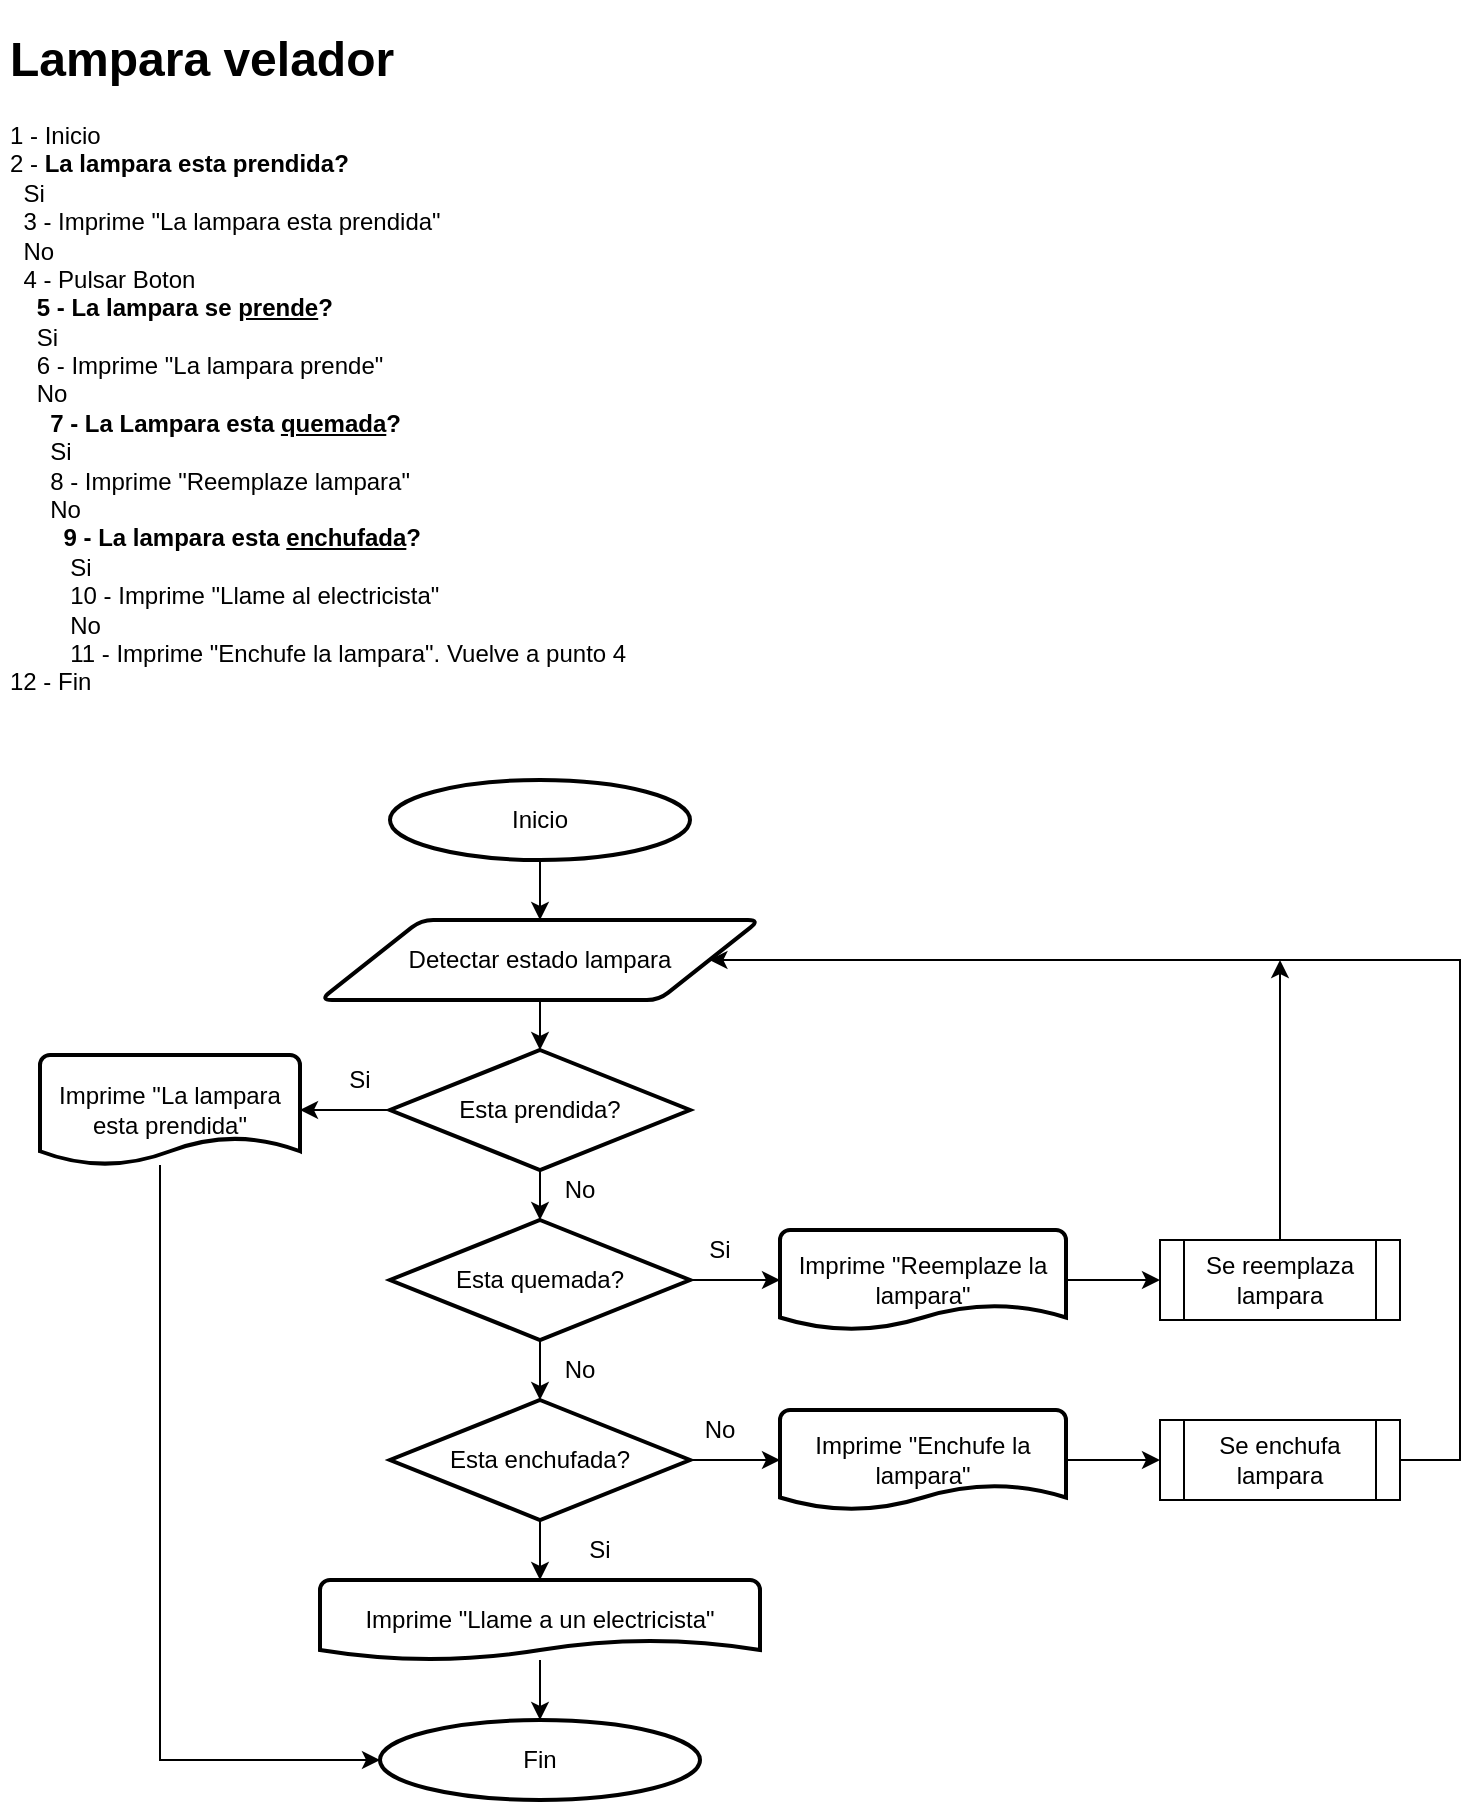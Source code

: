 <mxfile version="21.1.2" type="github">
  <diagram name="Página-1" id="7hT3riUat1Lvi58DEs5a">
    <mxGraphModel dx="1862" dy="532" grid="1" gridSize="10" guides="1" tooltips="1" connect="1" arrows="1" fold="1" page="1" pageScale="1" pageWidth="827" pageHeight="1169" math="0" shadow="0">
      <root>
        <mxCell id="0" />
        <mxCell id="1" parent="0" />
        <mxCell id="OqXUxo3so3ymGHdo6bM8-2" value="&lt;h1&gt;Lampara velador&lt;/h1&gt;&lt;p&gt;1 - Inicio&lt;br&gt;2 - &lt;b&gt;La lampara esta prendida?&lt;/b&gt;&lt;br&gt;&lt;span style=&quot;white-space: pre;&quot;&gt; &lt;span style=&quot;white-space: pre;&quot;&gt;	&lt;/span&gt;&lt;/span&gt;Si&lt;br&gt;&lt;span style=&quot;white-space: pre;&quot;&gt; &lt;span style=&quot;white-space: pre;&quot;&gt;	&lt;/span&gt;&lt;/span&gt;3 - Imprime &quot;La lampara esta prendida&quot;&lt;br&gt;&lt;span style=&quot;white-space: pre;&quot;&gt; &lt;span style=&quot;white-space: pre;&quot;&gt;	&lt;/span&gt;&lt;/span&gt;No&lt;br&gt;&lt;span style=&quot;white-space: pre;&quot;&gt; &lt;span style=&quot;white-space: pre;&quot;&gt;	&lt;/span&gt;&lt;/span&gt;4 - Pulsar Boton&lt;br&gt;&lt;span style=&quot;white-space: pre;&quot;&gt; &lt;/span&gt;&lt;span style=&quot;white-space: pre;&quot;&gt; &lt;span style=&quot;white-space: pre;&quot;&gt;	&lt;/span&gt;&lt;span style=&quot;white-space: pre;&quot;&gt;	&lt;/span&gt;&lt;/span&gt;&lt;b&gt;5 - La lampara se &lt;u&gt;prende&lt;/u&gt;?&lt;/b&gt;&lt;br&gt;&lt;span style=&quot;white-space: pre;&quot;&gt; &lt;/span&gt;&lt;span style=&quot;white-space: pre;&quot;&gt; &lt;span style=&quot;white-space: pre;&quot;&gt;	&lt;/span&gt;&lt;span style=&quot;white-space: pre;&quot;&gt;	&lt;/span&gt;&lt;/span&gt;Si&lt;br&gt;&lt;span style=&quot;white-space: pre;&quot;&gt; &lt;/span&gt;&lt;span style=&quot;white-space: pre;&quot;&gt; &lt;span style=&quot;white-space: pre;&quot;&gt;	&lt;/span&gt;&lt;span style=&quot;white-space: pre;&quot;&gt;	&lt;/span&gt;&lt;/span&gt;6 - Imprime &quot;La lampara prende&quot;&lt;br&gt;&lt;span style=&quot;white-space: pre;&quot;&gt; &lt;/span&gt;&lt;span style=&quot;white-space: pre;&quot;&gt; &lt;span style=&quot;white-space: pre;&quot;&gt;	&lt;/span&gt;&lt;span style=&quot;white-space: pre;&quot;&gt;	&lt;/span&gt;&lt;/span&gt;No&lt;br&gt;&lt;span style=&quot;white-space: pre;&quot;&gt; &lt;/span&gt;&lt;span style=&quot;white-space: pre;&quot;&gt; &lt;/span&gt;&lt;span style=&quot;white-space: pre;&quot;&gt; &lt;span style=&quot;white-space: pre;&quot;&gt;	&lt;/span&gt;&lt;span style=&quot;white-space: pre;&quot;&gt;	&lt;span style=&quot;white-space: pre;&quot;&gt;	&lt;/span&gt;&lt;/span&gt;&lt;/span&gt;&lt;b&gt;7 - La Lampara esta &lt;u&gt;quemada&lt;/u&gt;?&lt;/b&gt;&lt;br&gt;&lt;span style=&quot;white-space: pre;&quot;&gt; &lt;/span&gt;&lt;span style=&quot;white-space: pre;&quot;&gt; &lt;/span&gt;&lt;span style=&quot;white-space: pre;&quot;&gt; &lt;span style=&quot;white-space: pre;&quot;&gt;	&lt;/span&gt;&lt;span style=&quot;white-space: pre;&quot;&gt;	&lt;/span&gt;&lt;span style=&quot;white-space: pre;&quot;&gt;	&lt;/span&gt;&lt;/span&gt;Si&lt;br&gt;&lt;span style=&quot;white-space: pre;&quot;&gt; &lt;/span&gt;&lt;span style=&quot;white-space: pre;&quot;&gt; &lt;/span&gt;&lt;span style=&quot;white-space: pre;&quot;&gt; &lt;span style=&quot;white-space: pre;&quot;&gt;	&lt;/span&gt;&lt;span style=&quot;white-space: pre;&quot;&gt;	&lt;/span&gt;&lt;span style=&quot;white-space: pre;&quot;&gt;	&lt;/span&gt;&lt;/span&gt;8 - Imprime &quot;Reemplaze lampara&quot;&lt;br&gt;&lt;span style=&quot;white-space: pre;&quot;&gt; &lt;/span&gt;&lt;span style=&quot;white-space: pre;&quot;&gt; &lt;/span&gt;&lt;span style=&quot;white-space: pre;&quot;&gt; &lt;span style=&quot;white-space: pre;&quot;&gt;	&lt;/span&gt;&lt;span style=&quot;white-space: pre;&quot;&gt;	&lt;/span&gt;&lt;span style=&quot;white-space: pre;&quot;&gt;	&lt;/span&gt;&lt;/span&gt;No&lt;br&gt;&lt;span style=&quot;white-space: pre;&quot;&gt; &lt;/span&gt;&lt;span style=&quot;white-space: pre;&quot;&gt; &lt;/span&gt;&lt;span style=&quot;white-space: pre;&quot;&gt; &lt;span style=&quot;white-space: pre;&quot;&gt; &lt;span style=&quot;white-space: pre;&quot;&gt;	&lt;/span&gt;&lt;span style=&quot;white-space: pre;&quot;&gt;	&lt;/span&gt;&lt;span style=&quot;white-space: pre;&quot;&gt;	&lt;/span&gt;&lt;span style=&quot;white-space: pre;&quot;&gt;	&lt;/span&gt;&lt;/span&gt;&lt;/span&gt;&lt;b&gt;9 - La lampara esta &lt;u&gt;enchufada&lt;/u&gt;?&lt;/b&gt;&lt;br&gt;&lt;span style=&quot;white-space: pre;&quot;&gt; &lt;/span&gt;&lt;span style=&quot;white-space: pre;&quot;&gt; &lt;/span&gt;&lt;span style=&quot;white-space: pre;&quot;&gt; &lt;span style=&quot;white-space: pre;&quot;&gt; &lt;span style=&quot;white-space: pre;&quot;&gt;	&lt;/span&gt;&lt;span style=&quot;white-space: pre;&quot;&gt;	&lt;/span&gt;&lt;span style=&quot;white-space: pre;&quot;&gt;	&lt;/span&gt;&lt;span style=&quot;white-space: pre;&quot;&gt;	&lt;/span&gt;&lt;span style=&quot;white-space: pre;&quot;&gt;	&lt;/span&gt;&lt;/span&gt;&lt;/span&gt;Si&lt;br&gt;&lt;span style=&quot;white-space: pre;&quot;&gt; &lt;/span&gt;&lt;span style=&quot;white-space: pre;&quot;&gt; &lt;/span&gt;&lt;span style=&quot;white-space: pre;&quot;&gt; &lt;/span&gt;&lt;span style=&quot;white-space: pre;&quot;&gt; &lt;span style=&quot;white-space: pre;&quot;&gt;	&lt;/span&gt;&lt;span style=&quot;white-space: pre;&quot;&gt;	&lt;/span&gt;&lt;span style=&quot;white-space: pre;&quot;&gt;	&lt;/span&gt;&lt;span style=&quot;white-space: pre;&quot;&gt;	&lt;/span&gt;&lt;span style=&quot;white-space: pre;&quot;&gt;	&lt;/span&gt;&lt;/span&gt;10 - Imprime &quot;Llame al electricista&quot;&lt;br&gt;&lt;span style=&quot;white-space: pre;&quot;&gt; &lt;/span&gt;&lt;span style=&quot;white-space: pre;&quot;&gt; &lt;/span&gt;&lt;span style=&quot;white-space: pre;&quot;&gt; &lt;/span&gt;&lt;span style=&quot;white-space: pre;&quot;&gt; &lt;span style=&quot;white-space: pre;&quot;&gt;	&lt;/span&gt;&lt;span style=&quot;white-space: pre;&quot;&gt;	&lt;/span&gt;&lt;span style=&quot;white-space: pre;&quot;&gt;	&lt;/span&gt;&lt;span style=&quot;white-space: pre;&quot;&gt;	&lt;/span&gt;&lt;span style=&quot;white-space: pre;&quot;&gt;	&lt;/span&gt;&lt;/span&gt;No&lt;br&gt;&lt;span style=&quot;white-space: pre;&quot;&gt; &lt;/span&gt;&lt;span style=&quot;white-space: pre;&quot;&gt; &lt;/span&gt;&lt;span style=&quot;white-space: pre;&quot;&gt; &lt;/span&gt;&lt;span style=&quot;white-space: pre;&quot;&gt; &lt;span style=&quot;white-space: pre;&quot;&gt;	&lt;/span&gt;&lt;span style=&quot;white-space: pre;&quot;&gt;	&lt;/span&gt;&lt;span style=&quot;white-space: pre;&quot;&gt;	&lt;/span&gt;&lt;span style=&quot;white-space: pre;&quot;&gt;	&lt;/span&gt;&lt;span style=&quot;white-space: pre;&quot;&gt;	&lt;/span&gt;&lt;/span&gt;11 - Imprime &quot;Enchufe la lampara&quot;. Vuelve a punto 4&lt;br&gt;12 - Fin&lt;br&gt;&lt;br&gt;&lt;span style=&quot;white-space: pre;&quot;&gt; &lt;/span&gt;&lt;span style=&quot;white-space: pre;&quot;&gt; &lt;/span&gt;&lt;span style=&quot;white-space: pre;&quot;&gt; &lt;/span&gt;&lt;br&gt;&lt;/p&gt;" style="text;html=1;strokeColor=none;fillColor=none;spacing=5;spacingTop=-20;whiteSpace=wrap;overflow=hidden;rounded=0;" parent="1" vertex="1">
          <mxGeometry x="-810" y="20" width="420" height="390" as="geometry" />
        </mxCell>
        <mxCell id="HCWA2Yn8gg4PXMamcmp2-7" style="edgeStyle=orthogonalEdgeStyle;rounded=0;orthogonalLoop=1;jettySize=auto;html=1;entryX=0.5;entryY=0;entryDx=0;entryDy=0;" edge="1" parent="1" source="HCWA2Yn8gg4PXMamcmp2-1" target="HCWA2Yn8gg4PXMamcmp2-3">
          <mxGeometry relative="1" as="geometry" />
        </mxCell>
        <mxCell id="HCWA2Yn8gg4PXMamcmp2-1" value="Inicio" style="strokeWidth=2;html=1;shape=mxgraph.flowchart.start_1;whiteSpace=wrap;" vertex="1" parent="1">
          <mxGeometry x="-615" y="400" width="150" height="40" as="geometry" />
        </mxCell>
        <mxCell id="HCWA2Yn8gg4PXMamcmp2-2" value="Fin" style="strokeWidth=2;html=1;shape=mxgraph.flowchart.start_1;whiteSpace=wrap;" vertex="1" parent="1">
          <mxGeometry x="-620" y="870" width="160" height="40" as="geometry" />
        </mxCell>
        <mxCell id="HCWA2Yn8gg4PXMamcmp2-8" style="edgeStyle=orthogonalEdgeStyle;rounded=0;orthogonalLoop=1;jettySize=auto;html=1;entryX=0.5;entryY=0;entryDx=0;entryDy=0;entryPerimeter=0;" edge="1" parent="1" source="HCWA2Yn8gg4PXMamcmp2-3" target="HCWA2Yn8gg4PXMamcmp2-4">
          <mxGeometry relative="1" as="geometry" />
        </mxCell>
        <mxCell id="HCWA2Yn8gg4PXMamcmp2-3" value="Detectar estado lampara" style="shape=parallelogram;html=1;strokeWidth=2;perimeter=parallelogramPerimeter;whiteSpace=wrap;rounded=1;arcSize=12;size=0.23;" vertex="1" parent="1">
          <mxGeometry x="-650" y="470" width="220" height="40" as="geometry" />
        </mxCell>
        <mxCell id="HCWA2Yn8gg4PXMamcmp2-9" style="edgeStyle=orthogonalEdgeStyle;rounded=0;orthogonalLoop=1;jettySize=auto;html=1;entryX=0.5;entryY=0;entryDx=0;entryDy=0;entryPerimeter=0;" edge="1" parent="1" source="HCWA2Yn8gg4PXMamcmp2-4" target="HCWA2Yn8gg4PXMamcmp2-5">
          <mxGeometry relative="1" as="geometry" />
        </mxCell>
        <mxCell id="HCWA2Yn8gg4PXMamcmp2-18" style="edgeStyle=orthogonalEdgeStyle;rounded=0;orthogonalLoop=1;jettySize=auto;html=1;" edge="1" parent="1" source="HCWA2Yn8gg4PXMamcmp2-4" target="HCWA2Yn8gg4PXMamcmp2-14">
          <mxGeometry relative="1" as="geometry" />
        </mxCell>
        <mxCell id="HCWA2Yn8gg4PXMamcmp2-4" value="Esta prendida?" style="strokeWidth=2;html=1;shape=mxgraph.flowchart.decision;whiteSpace=wrap;" vertex="1" parent="1">
          <mxGeometry x="-615" y="535" width="150" height="60" as="geometry" />
        </mxCell>
        <mxCell id="HCWA2Yn8gg4PXMamcmp2-10" style="edgeStyle=orthogonalEdgeStyle;rounded=0;orthogonalLoop=1;jettySize=auto;html=1;entryX=0.5;entryY=0;entryDx=0;entryDy=0;entryPerimeter=0;" edge="1" parent="1" source="HCWA2Yn8gg4PXMamcmp2-5" target="HCWA2Yn8gg4PXMamcmp2-6">
          <mxGeometry relative="1" as="geometry" />
        </mxCell>
        <mxCell id="HCWA2Yn8gg4PXMamcmp2-19" style="edgeStyle=orthogonalEdgeStyle;rounded=0;orthogonalLoop=1;jettySize=auto;html=1;entryX=0;entryY=0.5;entryDx=0;entryDy=0;entryPerimeter=0;" edge="1" parent="1" source="HCWA2Yn8gg4PXMamcmp2-5" target="HCWA2Yn8gg4PXMamcmp2-17">
          <mxGeometry relative="1" as="geometry" />
        </mxCell>
        <mxCell id="HCWA2Yn8gg4PXMamcmp2-5" value="Esta quemada?" style="strokeWidth=2;html=1;shape=mxgraph.flowchart.decision;whiteSpace=wrap;" vertex="1" parent="1">
          <mxGeometry x="-615" y="620" width="150" height="60" as="geometry" />
        </mxCell>
        <mxCell id="HCWA2Yn8gg4PXMamcmp2-22" style="edgeStyle=orthogonalEdgeStyle;rounded=0;orthogonalLoop=1;jettySize=auto;html=1;entryX=0.5;entryY=0;entryDx=0;entryDy=0;entryPerimeter=0;" edge="1" parent="1" source="HCWA2Yn8gg4PXMamcmp2-6" target="HCWA2Yn8gg4PXMamcmp2-21">
          <mxGeometry relative="1" as="geometry" />
        </mxCell>
        <mxCell id="HCWA2Yn8gg4PXMamcmp2-24" style="edgeStyle=orthogonalEdgeStyle;rounded=0;orthogonalLoop=1;jettySize=auto;html=1;entryX=0;entryY=0.5;entryDx=0;entryDy=0;entryPerimeter=0;" edge="1" parent="1" source="HCWA2Yn8gg4PXMamcmp2-6" target="HCWA2Yn8gg4PXMamcmp2-11">
          <mxGeometry relative="1" as="geometry" />
        </mxCell>
        <mxCell id="HCWA2Yn8gg4PXMamcmp2-6" value="Esta enchufada?" style="strokeWidth=2;html=1;shape=mxgraph.flowchart.decision;whiteSpace=wrap;" vertex="1" parent="1">
          <mxGeometry x="-615" y="710" width="150" height="60" as="geometry" />
        </mxCell>
        <mxCell id="HCWA2Yn8gg4PXMamcmp2-34" style="edgeStyle=orthogonalEdgeStyle;rounded=0;orthogonalLoop=1;jettySize=auto;html=1;entryX=0;entryY=0.5;entryDx=0;entryDy=0;" edge="1" parent="1" source="HCWA2Yn8gg4PXMamcmp2-11" target="HCWA2Yn8gg4PXMamcmp2-32">
          <mxGeometry relative="1" as="geometry" />
        </mxCell>
        <mxCell id="HCWA2Yn8gg4PXMamcmp2-11" value="Imprime &quot;Enchufe la lampara&quot;" style="strokeWidth=2;html=1;shape=mxgraph.flowchart.document2;whiteSpace=wrap;size=0.25;" vertex="1" parent="1">
          <mxGeometry x="-420" y="715" width="143" height="50" as="geometry" />
        </mxCell>
        <mxCell id="HCWA2Yn8gg4PXMamcmp2-37" style="edgeStyle=orthogonalEdgeStyle;rounded=0;orthogonalLoop=1;jettySize=auto;html=1;entryX=0;entryY=0.5;entryDx=0;entryDy=0;entryPerimeter=0;" edge="1" parent="1" source="HCWA2Yn8gg4PXMamcmp2-14" target="HCWA2Yn8gg4PXMamcmp2-2">
          <mxGeometry relative="1" as="geometry">
            <Array as="points">
              <mxPoint x="-730" y="890" />
            </Array>
          </mxGeometry>
        </mxCell>
        <mxCell id="HCWA2Yn8gg4PXMamcmp2-14" value="Imprime &quot;La lampara esta prendida&quot;" style="strokeWidth=2;html=1;shape=mxgraph.flowchart.document2;whiteSpace=wrap;size=0.25;" vertex="1" parent="1">
          <mxGeometry x="-790" y="537.5" width="130" height="55" as="geometry" />
        </mxCell>
        <mxCell id="HCWA2Yn8gg4PXMamcmp2-33" style="edgeStyle=orthogonalEdgeStyle;rounded=0;orthogonalLoop=1;jettySize=auto;html=1;entryX=0;entryY=0.5;entryDx=0;entryDy=0;" edge="1" parent="1" source="HCWA2Yn8gg4PXMamcmp2-17" target="HCWA2Yn8gg4PXMamcmp2-31">
          <mxGeometry relative="1" as="geometry" />
        </mxCell>
        <mxCell id="HCWA2Yn8gg4PXMamcmp2-17" value="Imprime &quot;Reemplaze la lampara&quot;" style="strokeWidth=2;html=1;shape=mxgraph.flowchart.document2;whiteSpace=wrap;size=0.25;" vertex="1" parent="1">
          <mxGeometry x="-420" y="625" width="143" height="50" as="geometry" />
        </mxCell>
        <mxCell id="HCWA2Yn8gg4PXMamcmp2-23" style="edgeStyle=orthogonalEdgeStyle;rounded=0;orthogonalLoop=1;jettySize=auto;html=1;entryX=0.5;entryY=0;entryDx=0;entryDy=0;entryPerimeter=0;" edge="1" parent="1" source="HCWA2Yn8gg4PXMamcmp2-21" target="HCWA2Yn8gg4PXMamcmp2-2">
          <mxGeometry relative="1" as="geometry" />
        </mxCell>
        <mxCell id="HCWA2Yn8gg4PXMamcmp2-21" value="Imprime &quot;Llame a un electricista&quot;" style="strokeWidth=2;html=1;shape=mxgraph.flowchart.document2;whiteSpace=wrap;size=0.25;" vertex="1" parent="1">
          <mxGeometry x="-650" y="800" width="220" height="40" as="geometry" />
        </mxCell>
        <mxCell id="HCWA2Yn8gg4PXMamcmp2-25" value="No" style="text;html=1;strokeColor=none;fillColor=none;align=center;verticalAlign=middle;whiteSpace=wrap;rounded=0;" vertex="1" parent="1">
          <mxGeometry x="-550" y="590" width="60" height="30" as="geometry" />
        </mxCell>
        <mxCell id="HCWA2Yn8gg4PXMamcmp2-26" value="No" style="text;html=1;strokeColor=none;fillColor=none;align=center;verticalAlign=middle;whiteSpace=wrap;rounded=0;" vertex="1" parent="1">
          <mxGeometry x="-550" y="680" width="60" height="30" as="geometry" />
        </mxCell>
        <mxCell id="HCWA2Yn8gg4PXMamcmp2-27" value="No" style="text;html=1;strokeColor=none;fillColor=none;align=center;verticalAlign=middle;whiteSpace=wrap;rounded=0;" vertex="1" parent="1">
          <mxGeometry x="-480" y="710" width="60" height="30" as="geometry" />
        </mxCell>
        <mxCell id="HCWA2Yn8gg4PXMamcmp2-28" value="Si" style="text;html=1;strokeColor=none;fillColor=none;align=center;verticalAlign=middle;whiteSpace=wrap;rounded=0;" vertex="1" parent="1">
          <mxGeometry x="-540" y="770" width="60" height="30" as="geometry" />
        </mxCell>
        <mxCell id="HCWA2Yn8gg4PXMamcmp2-29" value="Si" style="text;html=1;strokeColor=none;fillColor=none;align=center;verticalAlign=middle;whiteSpace=wrap;rounded=0;" vertex="1" parent="1">
          <mxGeometry x="-480" y="620" width="60" height="30" as="geometry" />
        </mxCell>
        <mxCell id="HCWA2Yn8gg4PXMamcmp2-30" value="Si" style="text;html=1;strokeColor=none;fillColor=none;align=center;verticalAlign=middle;whiteSpace=wrap;rounded=0;" vertex="1" parent="1">
          <mxGeometry x="-660" y="535" width="60" height="30" as="geometry" />
        </mxCell>
        <mxCell id="HCWA2Yn8gg4PXMamcmp2-38" style="edgeStyle=orthogonalEdgeStyle;rounded=0;orthogonalLoop=1;jettySize=auto;html=1;" edge="1" parent="1" source="HCWA2Yn8gg4PXMamcmp2-31">
          <mxGeometry relative="1" as="geometry">
            <mxPoint x="-170" y="490" as="targetPoint" />
          </mxGeometry>
        </mxCell>
        <mxCell id="HCWA2Yn8gg4PXMamcmp2-31" value="Se reemplaza&lt;br&gt;lampara" style="shape=process;whiteSpace=wrap;html=1;backgroundOutline=1;" vertex="1" parent="1">
          <mxGeometry x="-230" y="630" width="120" height="40" as="geometry" />
        </mxCell>
        <mxCell id="HCWA2Yn8gg4PXMamcmp2-35" style="edgeStyle=orthogonalEdgeStyle;rounded=0;orthogonalLoop=1;jettySize=auto;html=1;entryX=1;entryY=0.5;entryDx=0;entryDy=0;" edge="1" parent="1" source="HCWA2Yn8gg4PXMamcmp2-32" target="HCWA2Yn8gg4PXMamcmp2-3">
          <mxGeometry relative="1" as="geometry">
            <mxPoint x="81" y="500" as="targetPoint" />
            <Array as="points">
              <mxPoint x="-80" y="740" />
              <mxPoint x="-80" y="490" />
            </Array>
          </mxGeometry>
        </mxCell>
        <mxCell id="HCWA2Yn8gg4PXMamcmp2-32" value="Se enchufa&lt;br&gt;lampara" style="shape=process;whiteSpace=wrap;html=1;backgroundOutline=1;" vertex="1" parent="1">
          <mxGeometry x="-230" y="720" width="120" height="40" as="geometry" />
        </mxCell>
      </root>
    </mxGraphModel>
  </diagram>
</mxfile>
